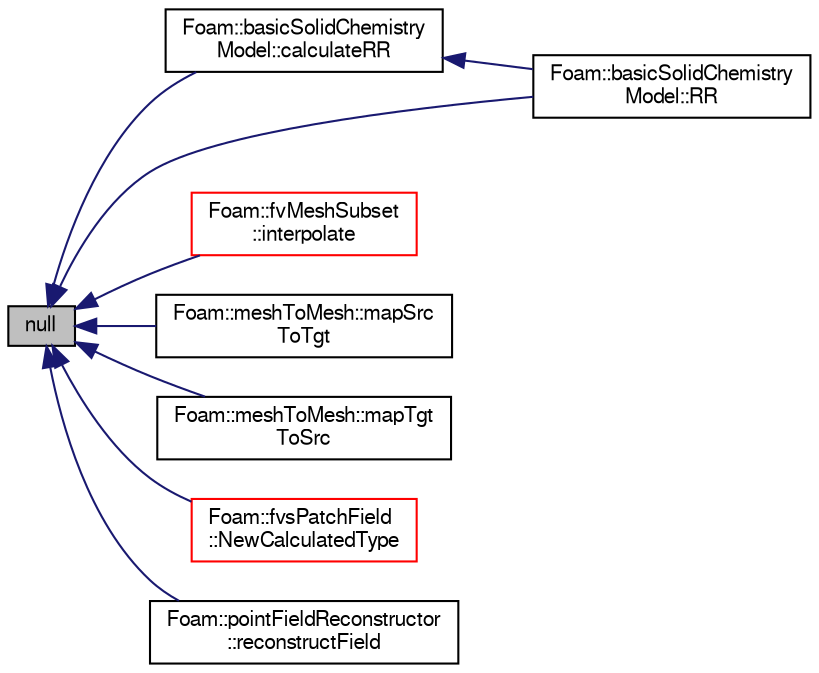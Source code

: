 digraph "null"
{
  bgcolor="transparent";
  edge [fontname="FreeSans",fontsize="10",labelfontname="FreeSans",labelfontsize="10"];
  node [fontname="FreeSans",fontsize="10",shape=record];
  rankdir="LR";
  Node28 [label="null",height=0.2,width=0.4,color="black", fillcolor="grey75", style="filled", fontcolor="black"];
  Node28 -> Node29 [dir="back",color="midnightblue",fontsize="10",style="solid",fontname="FreeSans"];
  Node29 [label="Foam::basicSolidChemistry\lModel::calculateRR",height=0.2,width=0.4,color="black",URL="$a30186.html#adfb3d3d89441010681efe486bf40274e",tooltip="Returns the reaction rate of the specieI in reactionI. "];
  Node29 -> Node30 [dir="back",color="midnightblue",fontsize="10",style="solid",fontname="FreeSans"];
  Node30 [label="Foam::basicSolidChemistry\lModel::RR",height=0.2,width=0.4,color="black",URL="$a30186.html#a8fda9202a129a0f3e39a2d2b92446afa",tooltip="Return non-const access to the total source terms. "];
  Node28 -> Node31 [dir="back",color="midnightblue",fontsize="10",style="solid",fontname="FreeSans"];
  Node31 [label="Foam::fvMeshSubset\l::interpolate",height=0.2,width=0.4,color="red",URL="$a22790.html#ab2b56c3ad77bae1b74dcfcb148e29073",tooltip="Map volume field. "];
  Node28 -> Node54 [dir="back",color="midnightblue",fontsize="10",style="solid",fontname="FreeSans"];
  Node54 [label="Foam::meshToMesh::mapSrc\lToTgt",height=0.2,width=0.4,color="black",URL="$a29254.html#a9ab9fbbbcdec102aff6bb4ace6570549"];
  Node28 -> Node55 [dir="back",color="midnightblue",fontsize="10",style="solid",fontname="FreeSans"];
  Node55 [label="Foam::meshToMesh::mapTgt\lToSrc",height=0.2,width=0.4,color="black",URL="$a29254.html#a0b1f981073d43424da89fc142cd3af2b"];
  Node28 -> Node56 [dir="back",color="midnightblue",fontsize="10",style="solid",fontname="FreeSans"];
  Node56 [label="Foam::fvsPatchField\l::NewCalculatedType",height=0.2,width=0.4,color="red",URL="$a22426.html#a19f707e7c4c36de78df2a38f4e12a1ae",tooltip="Return a pointer to a new calculatedFvsPatchField created on. "];
  Node28 -> Node59 [dir="back",color="midnightblue",fontsize="10",style="solid",fontname="FreeSans"];
  Node59 [label="Foam::pointFieldReconstructor\l::reconstructField",height=0.2,width=0.4,color="black",URL="$a28654.html#a3e2b40e9c2972d2d28385935a616502b"];
  Node28 -> Node30 [dir="back",color="midnightblue",fontsize="10",style="solid",fontname="FreeSans"];
}
